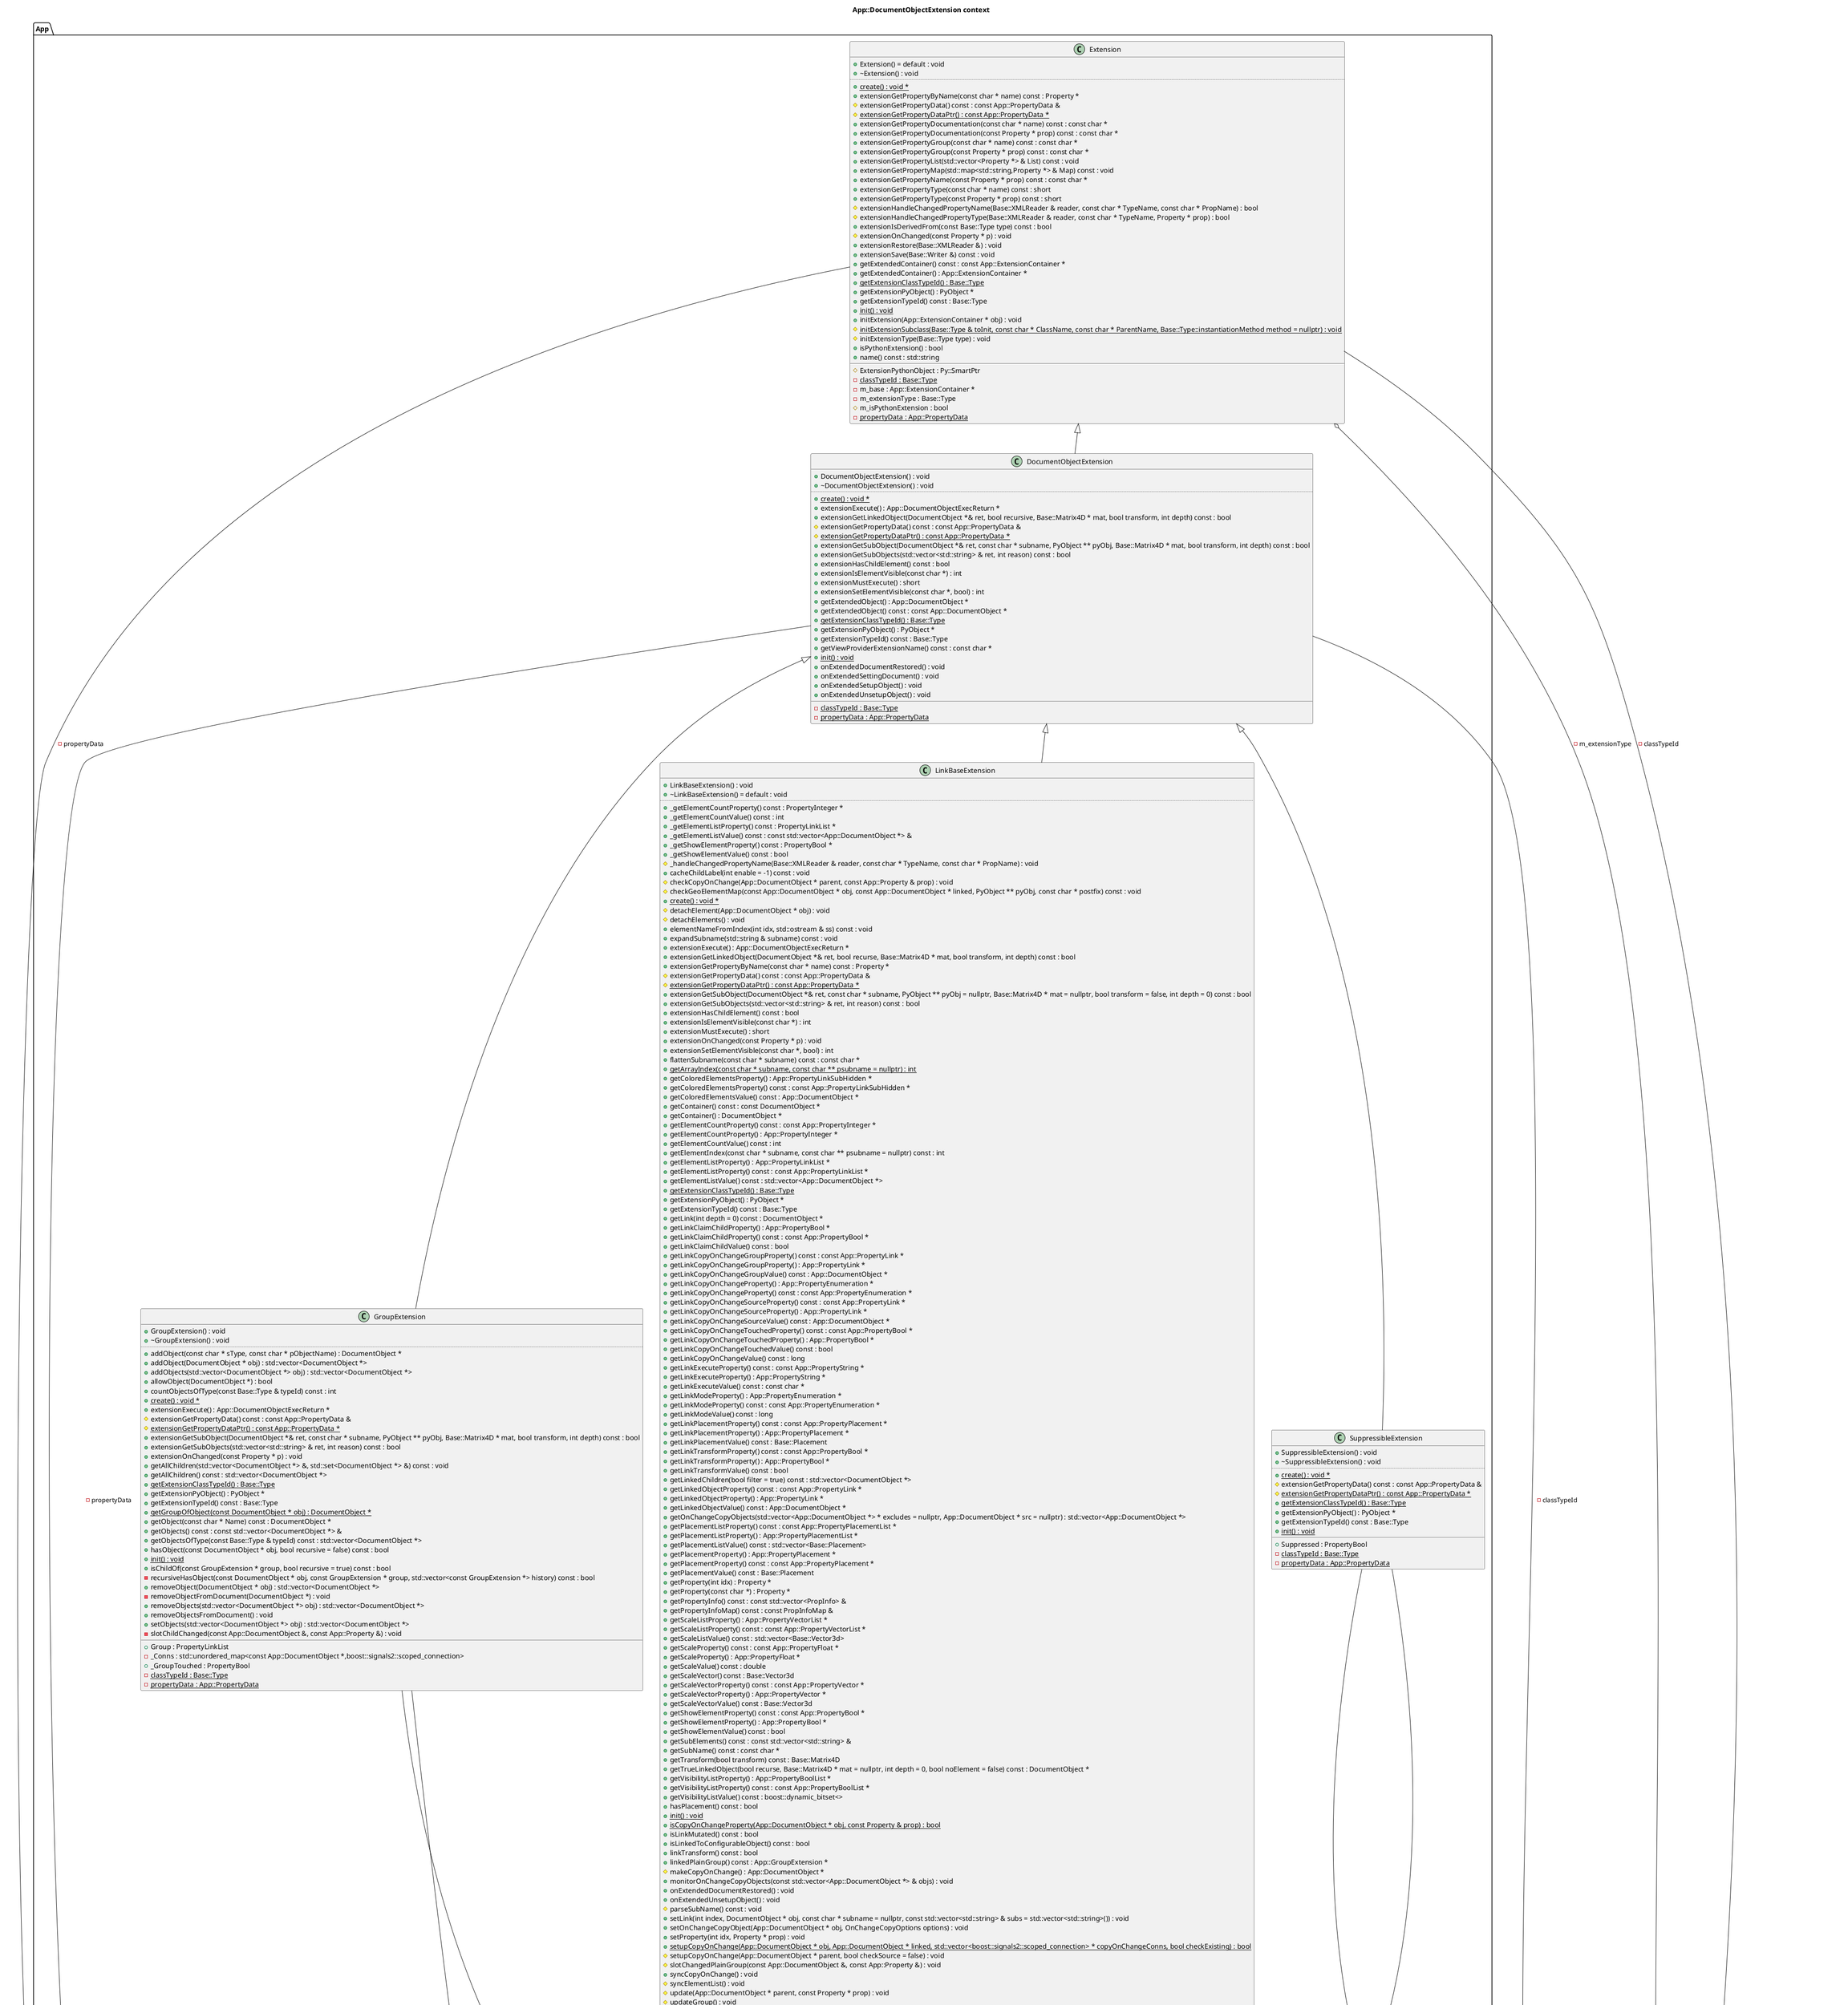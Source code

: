 @startuml
title App::DocumentObjectExtension context
package [Base] as C_0005614219575140048477 {
class "Type" as C_0010396699791746075194
class C_0010396699791746075194 [[https://github.com/FreeCAD/FreeCAD/blob/2fcc5317fe3aee96ca73475986a577719fc78e20/src/Base/Type.h#L80{Type}]] {
+Type(const Type & type) = default : void [[[https://github.com/FreeCAD/FreeCAD/blob/2fcc5317fe3aee96ca73475986a577719fc78e20/src/Base/Type.h#L84{Type}]]]
+Type(Type && type) = default : void [[[https://github.com/FreeCAD/FreeCAD/blob/2fcc5317fe3aee96ca73475986a577719fc78e20/src/Base/Type.h#L85{Type}]]]
+Type() = default : void [[[https://github.com/FreeCAD/FreeCAD/blob/2fcc5317fe3aee96ca73475986a577719fc78e20/src/Base/Type.h#L86{Type}]]]
+~Type() = default : void [[[https://github.com/FreeCAD/FreeCAD/blob/2fcc5317fe3aee96ca73475986a577719fc78e20/src/Base/Type.h#L88{~Type}]]]
..
+operator=(const Type & type) constexpr = default : Type & [[[https://github.com/FreeCAD/FreeCAD/blob/2fcc5317fe3aee96ca73475986a577719fc78e20/src/Base/Type.h#L119{operator=}]]]
+operator=(Type && type) constexpr = default : Type & [[[https://github.com/FreeCAD/FreeCAD/blob/2fcc5317fe3aee96ca73475986a577719fc78e20/src/Base/Type.h#L120{operator=}]]]
..
+operator!=(const Type & type) const : bool [[[https://github.com/FreeCAD/FreeCAD/blob/2fcc5317fe3aee96ca73475986a577719fc78e20/src/Base/Type.h#L122{operator!=}]]]
+operator<(const Type & type) const : bool [[[https://github.com/FreeCAD/FreeCAD/blob/2fcc5317fe3aee96ca73475986a577719fc78e20/src/Base/Type.h#L124{operator<}]]]
+operator<=(const Type & type) const : bool [[[https://github.com/FreeCAD/FreeCAD/blob/2fcc5317fe3aee96ca73475986a577719fc78e20/src/Base/Type.h#L125{operator<=}]]]
+operator==(const Type & type) const : bool [[[https://github.com/FreeCAD/FreeCAD/blob/2fcc5317fe3aee96ca73475986a577719fc78e20/src/Base/Type.h#L121{operator==}]]]
+operator>(const Type & type) const : bool [[[https://github.com/FreeCAD/FreeCAD/blob/2fcc5317fe3aee96ca73475986a577719fc78e20/src/Base/Type.h#L127{operator>}]]]
+operator>=(const Type & type) const : bool [[[https://github.com/FreeCAD/FreeCAD/blob/2fcc5317fe3aee96ca73475986a577719fc78e20/src/Base/Type.h#L126{operator>=}]]]
..
{static} +badType() : Type [[[https://github.com/FreeCAD/FreeCAD/blob/2fcc5317fe3aee96ca73475986a577719fc78e20/src/Base/Type.h#L129{badType}]]]
+canInstantiate() const : bool [[[https://github.com/FreeCAD/FreeCAD/blob/2fcc5317fe3aee96ca73475986a577719fc78e20/src/Base/Type.h#L93{canInstantiate}]]]
+createInstance() : void * [[[https://github.com/FreeCAD/FreeCAD/blob/2fcc5317fe3aee96ca73475986a577719fc78e20/src/Base/Type.h#L91{createInstance}]]]
{static} +createInstanceByName(const char * TypeName, bool bLoadModule = false) : void * [[[https://github.com/FreeCAD/FreeCAD/blob/2fcc5317fe3aee96ca73475986a577719fc78e20/src/Base/Type.h#L95{createInstanceByName}]]]
{static} +createType(const Type & parent, const char * name, instantiationMethod method = nullptr) : Type [[[https://github.com/FreeCAD/FreeCAD/blob/2fcc5317fe3aee96ca73475986a577719fc78e20/src/Base/Type.h#L114{createType}]]]
{static} +destruct() : void [[[https://github.com/FreeCAD/FreeCAD/blob/2fcc5317fe3aee96ca73475986a577719fc78e20/src/Base/Type.h#L131{destruct}]]]
{static} +fromKey(unsigned int key) : Type [[[https://github.com/FreeCAD/FreeCAD/blob/2fcc5317fe3aee96ca73475986a577719fc78e20/src/Base/Type.h#L101{fromKey}]]]
{static} +fromName(const char * name) : Type [[[https://github.com/FreeCAD/FreeCAD/blob/2fcc5317fe3aee96ca73475986a577719fc78e20/src/Base/Type.h#L100{fromName}]]]
{static} +getAllDerivedFrom(const Type & type, std::vector<Type> & List) : int [[[https://github.com/FreeCAD/FreeCAD/blob/2fcc5317fe3aee96ca73475986a577719fc78e20/src/Base/Type.h#L106{getAllDerivedFrom}]]]
+getKey() const : unsigned int [[[https://github.com/FreeCAD/FreeCAD/blob/2fcc5317fe3aee96ca73475986a577719fc78e20/src/Base/Type.h#L116{getKey}]]]
{static} +getModuleName(const char * ClassName) : std::string [[[https://github.com/FreeCAD/FreeCAD/blob/2fcc5317fe3aee96ca73475986a577719fc78e20/src/Base/Type.h#L133{getModuleName}]]]
+getName() const : const char * [[[https://github.com/FreeCAD/FreeCAD/blob/2fcc5317fe3aee96ca73475986a577719fc78e20/src/Base/Type.h#L102{getName}]]]
{static} +getNumTypes() : int [[[https://github.com/FreeCAD/FreeCAD/blob/2fcc5317fe3aee96ca73475986a577719fc78e20/src/Base/Type.h#L111{getNumTypes}]]]
+getParent() const : Type [[[https://github.com/FreeCAD/FreeCAD/blob/2fcc5317fe3aee96ca73475986a577719fc78e20/src/Base/Type.h#L103{getParent}]]]
{static} +getTypeIfDerivedFrom(const char * name, const Type & parent, bool bLoadModule = false) : Type [[[https://github.com/FreeCAD/FreeCAD/blob/2fcc5317fe3aee96ca73475986a577719fc78e20/src/Base/Type.h#L109{getTypeIfDerivedFrom}]]]
{static} +importModule(const char * TypeName) : void [[[https://github.com/FreeCAD/FreeCAD/blob/2fcc5317fe3aee96ca73475986a577719fc78e20/src/Base/Type.h#L96{importModule}]]]
{static} +init() : void [[[https://github.com/FreeCAD/FreeCAD/blob/2fcc5317fe3aee96ca73475986a577719fc78e20/src/Base/Type.h#L130{init}]]]
+isBad() const : bool [[[https://github.com/FreeCAD/FreeCAD/blob/2fcc5317fe3aee96ca73475986a577719fc78e20/src/Base/Type.h#L117{isBad}]]]
+isDerivedFrom(const Type & type) const : bool [[[https://github.com/FreeCAD/FreeCAD/blob/2fcc5317fe3aee96ca73475986a577719fc78e20/src/Base/Type.h#L104{isDerivedFrom}]]]
__
-index : unsigned int [[[https://github.com/FreeCAD/FreeCAD/blob/2fcc5317fe3aee96ca73475986a577719fc78e20/src/Base/Type.h#L137{index}]]]
{static} -loadModuleSet : std::set<std::string> [[[https://github.com/FreeCAD/FreeCAD/blob/2fcc5317fe3aee96ca73475986a577719fc78e20/src/Base/Type.h#L141{loadModuleSet}]]]
{static} -typedata : std::vector<TypeData *> [[[https://github.com/FreeCAD/FreeCAD/blob/2fcc5317fe3aee96ca73475986a577719fc78e20/src/Base/Type.h#L140{typedata}]]]
{static} -typemap : std::map<std::string,unsigned int> [[[https://github.com/FreeCAD/FreeCAD/blob/2fcc5317fe3aee96ca73475986a577719fc78e20/src/Base/Type.h#L139{typemap}]]]
}
}
package [App] as C_0018282610363821501524 {
class "PropertyData" as C_0008521121395702379220
class C_0008521121395702379220 [[https://github.com/FreeCAD/FreeCAD/blob/2fcc5317fe3aee96ca73475986a577719fc78e20/src/App/PropertyContainer.h#L58{PropertyData}]] {
+addProperty(OffsetBase offsetBase, const char * PropName, Property * Prop, const char * PropertyGroup = nullptr, PropertyType  = Prop_None, const char * PropertyDocu = nullptr) : void [[[https://github.com/FreeCAD/FreeCAD/blob/2fcc5317fe3aee96ca73475986a577719fc78e20/src/App/PropertyContainer.h#L118{addProperty}]]]
+findProperty(OffsetBase offsetBase, const char * PropName) const : const PropertySpec * [[[https://github.com/FreeCAD/FreeCAD/blob/2fcc5317fe3aee96ca73475986a577719fc78e20/src/App/PropertyContainer.h#L120{findProperty}]]]
+findProperty(OffsetBase offsetBase, const Property * prop) const : const PropertySpec * [[[https://github.com/FreeCAD/FreeCAD/blob/2fcc5317fe3aee96ca73475986a577719fc78e20/src/App/PropertyContainer.h#L121{findProperty}]]]
+getDocumentation(OffsetBase offsetBase, const char * name) const : const char * [[[https://github.com/FreeCAD/FreeCAD/blob/2fcc5317fe3aee96ca73475986a577719fc78e20/src/App/PropertyContainer.h#L128{getDocumentation}]]]
+getDocumentation(OffsetBase offsetBase, const Property * prop) const : const char * [[[https://github.com/FreeCAD/FreeCAD/blob/2fcc5317fe3aee96ca73475986a577719fc78e20/src/App/PropertyContainer.h#L129{getDocumentation}]]]
+getGroup(OffsetBase offsetBase, const char * name) const : const char * [[[https://github.com/FreeCAD/FreeCAD/blob/2fcc5317fe3aee96ca73475986a577719fc78e20/src/App/PropertyContainer.h#L126{getGroup}]]]
+getGroup(OffsetBase offsetBase, const Property * prop) const : const char * [[[https://github.com/FreeCAD/FreeCAD/blob/2fcc5317fe3aee96ca73475986a577719fc78e20/src/App/PropertyContainer.h#L127{getGroup}]]]
+getName(OffsetBase offsetBase, const Property * prop) const : const char * [[[https://github.com/FreeCAD/FreeCAD/blob/2fcc5317fe3aee96ca73475986a577719fc78e20/src/App/PropertyContainer.h#L123{getName}]]]
+getPropertyByName(OffsetBase offsetBase, const char * name) const : Property * [[[https://github.com/FreeCAD/FreeCAD/blob/2fcc5317fe3aee96ca73475986a577719fc78e20/src/App/PropertyContainer.h#L131{getPropertyByName}]]]
+getPropertyList(OffsetBase offsetBase, std::vector<Property *> & List) const : void [[[https://github.com/FreeCAD/FreeCAD/blob/2fcc5317fe3aee96ca73475986a577719fc78e20/src/App/PropertyContainer.h#L133{getPropertyList}]]]
+getPropertyMap(OffsetBase offsetBase, std::map<std::string,Property *> & Map) const : void [[[https://github.com/FreeCAD/FreeCAD/blob/2fcc5317fe3aee96ca73475986a577719fc78e20/src/App/PropertyContainer.h#L132{getPropertyMap}]]]
+getPropertyNamedList(OffsetBase offsetBase, std::vector<std::pair<const char *,Property *>> & List) const : void [[[https://github.com/FreeCAD/FreeCAD/blob/2fcc5317fe3aee96ca73475986a577719fc78e20/src/App/PropertyContainer.h#L134{getPropertyNamedList}]]]
+getType(OffsetBase offsetBase, const Property * prop) const : short [[[https://github.com/FreeCAD/FreeCAD/blob/2fcc5317fe3aee96ca73475986a577719fc78e20/src/App/PropertyContainer.h#L124{getType}]]]
+getType(OffsetBase offsetBase, const char * name) const : short [[[https://github.com/FreeCAD/FreeCAD/blob/2fcc5317fe3aee96ca73475986a577719fc78e20/src/App/PropertyContainer.h#L125{getType}]]]
+merge(PropertyData * other = nullptr) const : void [[[https://github.com/FreeCAD/FreeCAD/blob/2fcc5317fe3aee96ca73475986a577719fc78e20/src/App/PropertyContainer.h#L136{merge}]]]
+split(PropertyData * other) : void [[[https://github.com/FreeCAD/FreeCAD/blob/2fcc5317fe3aee96ca73475986a577719fc78e20/src/App/PropertyContainer.h#L137{split}]]]
__
+parentMerged : bool [[[https://github.com/FreeCAD/FreeCAD/blob/2fcc5317fe3aee96ca73475986a577719fc78e20/src/App/PropertyContainer.h#L114{parentMerged}]]]
+parentPropertyData : const PropertyData * [[[https://github.com/FreeCAD/FreeCAD/blob/2fcc5317fe3aee96ca73475986a577719fc78e20/src/App/PropertyContainer.h#L116{parentPropertyData}]]]
+propertyData : bmi::multi_index_container<PropertySpec,bmi::indexed_by<bmi::sequenced<>,bmi::hashed_unique<bmi::member<PropertySpec,const char *,&PropertySpec::Name>,CStringHasher,CStringHasher>,bmi::hashed_unique<bmi::member<PropertySpec,short,&PropertySpec::Offset>>>> [[[https://github.com/FreeCAD/FreeCAD/blob/2fcc5317fe3aee96ca73475986a577719fc78e20/src/App/PropertyContainer.h#L112{propertyData}]]]
}
class "Extension" as C_0014352010371248697307
class C_0014352010371248697307 [[https://github.com/FreeCAD/FreeCAD/blob/2fcc5317fe3aee96ca73475986a577719fc78e20/src/App/Extension.h#L222{Extension}]] {
+Extension() = default : void [[[https://github.com/FreeCAD/FreeCAD/blob/2fcc5317fe3aee96ca73475986a577719fc78e20/src/App/Extension.h#L231{Extension}]]]
+~Extension() : void [[[https://github.com/FreeCAD/FreeCAD/blob/2fcc5317fe3aee96ca73475986a577719fc78e20/src/App/Extension.h#L232{~Extension}]]]
..
{static} +create() : void * [[[https://github.com/FreeCAD/FreeCAD/blob/2fcc5317fe3aee96ca73475986a577719fc78e20/src/App/Extension.h#L40{create}]]]
+extensionGetPropertyByName(const char * name) const : Property * [[[https://github.com/FreeCAD/FreeCAD/blob/2fcc5317fe3aee96ca73475986a577719fc78e20/src/App/Extension.h#L250{extensionGetPropertyByName}]]]
#extensionGetPropertyData() const : const App::PropertyData & [[[https://github.com/FreeCAD/FreeCAD/blob/2fcc5317fe3aee96ca73475986a577719fc78e20/src/App/Extension.h#L90{extensionGetPropertyData}]]]
{static} #extensionGetPropertyDataPtr() : const App::PropertyData * [[[https://github.com/FreeCAD/FreeCAD/blob/2fcc5317fe3aee96ca73475986a577719fc78e20/src/App/Extension.h#L89{extensionGetPropertyDataPtr}]]]
+extensionGetPropertyDocumentation(const char * name) const : const char * [[[https://github.com/FreeCAD/FreeCAD/blob/2fcc5317fe3aee96ca73475986a577719fc78e20/src/App/Extension.h#L269{extensionGetPropertyDocumentation}]]]
+extensionGetPropertyDocumentation(const Property * prop) const : const char * [[[https://github.com/FreeCAD/FreeCAD/blob/2fcc5317fe3aee96ca73475986a577719fc78e20/src/App/Extension.h#L267{extensionGetPropertyDocumentation}]]]
+extensionGetPropertyGroup(const char * name) const : const char * [[[https://github.com/FreeCAD/FreeCAD/blob/2fcc5317fe3aee96ca73475986a577719fc78e20/src/App/Extension.h#L265{extensionGetPropertyGroup}]]]
+extensionGetPropertyGroup(const Property * prop) const : const char * [[[https://github.com/FreeCAD/FreeCAD/blob/2fcc5317fe3aee96ca73475986a577719fc78e20/src/App/Extension.h#L263{extensionGetPropertyGroup}]]]
+extensionGetPropertyList(std::vector<Property *> & List) const : void [[[https://github.com/FreeCAD/FreeCAD/blob/2fcc5317fe3aee96ca73475986a577719fc78e20/src/App/Extension.h#L256{extensionGetPropertyList}]]]
+extensionGetPropertyMap(std::map<std::string,Property *> & Map) const : void [[[https://github.com/FreeCAD/FreeCAD/blob/2fcc5317fe3aee96ca73475986a577719fc78e20/src/App/Extension.h#L254{extensionGetPropertyMap}]]]
+extensionGetPropertyName(const Property * prop) const : const char * [[[https://github.com/FreeCAD/FreeCAD/blob/2fcc5317fe3aee96ca73475986a577719fc78e20/src/App/Extension.h#L252{extensionGetPropertyName}]]]
+extensionGetPropertyType(const char * name) const : short [[[https://github.com/FreeCAD/FreeCAD/blob/2fcc5317fe3aee96ca73475986a577719fc78e20/src/App/Extension.h#L261{extensionGetPropertyType}]]]
+extensionGetPropertyType(const Property * prop) const : short [[[https://github.com/FreeCAD/FreeCAD/blob/2fcc5317fe3aee96ca73475986a577719fc78e20/src/App/Extension.h#L259{extensionGetPropertyType}]]]
#extensionHandleChangedPropertyName(Base::XMLReader & reader, const char * TypeName, const char * PropName) : bool [[[https://github.com/FreeCAD/FreeCAD/blob/2fcc5317fe3aee96ca73475986a577719fc78e20/src/App/Extension.h#L289{extensionHandleChangedPropertyName}]]]
#extensionHandleChangedPropertyType(Base::XMLReader & reader, const char * TypeName, Property * prop) : bool [[[https://github.com/FreeCAD/FreeCAD/blob/2fcc5317fe3aee96ca73475986a577719fc78e20/src/App/Extension.h#L291{extensionHandleChangedPropertyType}]]]
+extensionIsDerivedFrom(const Base::Type type) const : bool [[[https://github.com/FreeCAD/FreeCAD/blob/2fcc5317fe3aee96ca73475986a577719fc78e20/src/App/Extension.h#L280{extensionIsDerivedFrom}]]]
#extensionOnChanged(const Property * p) : void [[[https://github.com/FreeCAD/FreeCAD/blob/2fcc5317fe3aee96ca73475986a577719fc78e20/src/App/Extension.h#L286{extensionOnChanged}]]]
+extensionRestore(Base::XMLReader &) : void [[[https://github.com/FreeCAD/FreeCAD/blob/2fcc5317fe3aee96ca73475986a577719fc78e20/src/App/Extension.h#L275{extensionRestore}]]]
+extensionSave(Base::Writer &) const : void [[[https://github.com/FreeCAD/FreeCAD/blob/2fcc5317fe3aee96ca73475986a577719fc78e20/src/App/Extension.h#L274{extensionSave}]]]
+getExtendedContainer() const : const App::ExtensionContainer * [[[https://github.com/FreeCAD/FreeCAD/blob/2fcc5317fe3aee96ca73475986a577719fc78e20/src/App/Extension.h#L237{getExtendedContainer}]]]
+getExtendedContainer() : App::ExtensionContainer * [[[https://github.com/FreeCAD/FreeCAD/blob/2fcc5317fe3aee96ca73475986a577719fc78e20/src/App/Extension.h#L236{getExtendedContainer}]]]
{static} +getExtensionClassTypeId() : Base::Type [[[https://github.com/FreeCAD/FreeCAD/blob/2fcc5317fe3aee96ca73475986a577719fc78e20/src/App/Extension.h#L37{getExtensionClassTypeId}]]]
+getExtensionPyObject() : PyObject * [[[https://github.com/FreeCAD/FreeCAD/blob/2fcc5317fe3aee96ca73475986a577719fc78e20/src/App/Extension.h#L244{getExtensionPyObject}]]]
+getExtensionTypeId() const : Base::Type [[[https://github.com/FreeCAD/FreeCAD/blob/2fcc5317fe3aee96ca73475986a577719fc78e20/src/App/Extension.h#L38{getExtensionTypeId}]]]
{static} +init() : void [[[https://github.com/FreeCAD/FreeCAD/blob/2fcc5317fe3aee96ca73475986a577719fc78e20/src/App/Extension.h#L39{init}]]]
+initExtension(App::ExtensionContainer * obj) : void [[[https://github.com/FreeCAD/FreeCAD/blob/2fcc5317fe3aee96ca73475986a577719fc78e20/src/App/Extension.h#L234{initExtension}]]]
{static} #initExtensionSubclass(Base::Type & toInit, const char * ClassName, const char * ParentName, Base::Type::instantiationMethod method = nullptr) : void [[[https://github.com/FreeCAD/FreeCAD/blob/2fcc5317fe3aee96ca73475986a577719fc78e20/src/App/Extension.h#L282{initExtensionSubclass}]]]
#initExtensionType(Base::Type type) : void [[[https://github.com/FreeCAD/FreeCAD/blob/2fcc5317fe3aee96ca73475986a577719fc78e20/src/App/Extension.h#L296{initExtensionType}]]]
+isPythonExtension() : bool [[[https://github.com/FreeCAD/FreeCAD/blob/2fcc5317fe3aee96ca73475986a577719fc78e20/src/App/Extension.h#L242{isPythonExtension}]]]
+name() const : std::string [[[https://github.com/FreeCAD/FreeCAD/blob/2fcc5317fe3aee96ca73475986a577719fc78e20/src/App/Extension.h#L240{name}]]]
__
#ExtensionPythonObject : Py::SmartPtr [[[https://github.com/FreeCAD/FreeCAD/blob/2fcc5317fe3aee96ca73475986a577719fc78e20/src/App/Extension.h#L298{ExtensionPythonObject}]]]
{static} -classTypeId : Base::Type [[[https://github.com/FreeCAD/FreeCAD/blob/2fcc5317fe3aee96ca73475986a577719fc78e20/src/App/Extension.h#L42{classTypeId}]]]
-m_base : App::ExtensionContainer * [[[https://github.com/FreeCAD/FreeCAD/blob/2fcc5317fe3aee96ca73475986a577719fc78e20/src/App/Extension.h#L302{m_base}]]]
-m_extensionType : Base::Type [[[https://github.com/FreeCAD/FreeCAD/blob/2fcc5317fe3aee96ca73475986a577719fc78e20/src/App/Extension.h#L301{m_extensionType}]]]
#m_isPythonExtension : bool [[[https://github.com/FreeCAD/FreeCAD/blob/2fcc5317fe3aee96ca73475986a577719fc78e20/src/App/Extension.h#L297{m_isPythonExtension}]]]
{static} -propertyData : App::PropertyData [[[https://github.com/FreeCAD/FreeCAD/blob/2fcc5317fe3aee96ca73475986a577719fc78e20/src/App/Extension.h#L92{propertyData}]]]
}
class "DocumentObjectExtension" as C_0006465727895452891977
class C_0006465727895452891977 [[https://github.com/FreeCAD/FreeCAD/blob/2fcc5317fe3aee96ca73475986a577719fc78e20/src/App/DocumentObjectExtension.h#L40{DocumentObjectExtension}]] {
+DocumentObjectExtension() : void [[[https://github.com/FreeCAD/FreeCAD/blob/2fcc5317fe3aee96ca73475986a577719fc78e20/src/App/DocumentObjectExtension.h#L49{DocumentObjectExtension}]]]
+~DocumentObjectExtension() : void [[[https://github.com/FreeCAD/FreeCAD/blob/2fcc5317fe3aee96ca73475986a577719fc78e20/src/App/DocumentObjectExtension.h#L50{~DocumentObjectExtension}]]]
..
{static} +create() : void * [[[https://github.com/FreeCAD/FreeCAD/blob/2fcc5317fe3aee96ca73475986a577719fc78e20/src/App/Extension.h#L50{create}]]]
+extensionExecute() : App::DocumentObjectExecReturn * [[[https://github.com/FreeCAD/FreeCAD/blob/2fcc5317fe3aee96ca73475986a577719fc78e20/src/App/DocumentObjectExtension.h#L57{extensionExecute}]]]
+extensionGetLinkedObject(DocumentObject *& ret, bool recursive, Base::Matrix4D * mat, bool transform, int depth) const : bool [[[https://github.com/FreeCAD/FreeCAD/blob/2fcc5317fe3aee96ca73475986a577719fc78e20/src/App/DocumentObjectExtension.h#L95{extensionGetLinkedObject}]]]
#extensionGetPropertyData() const : const App::PropertyData & [[[https://github.com/FreeCAD/FreeCAD/blob/2fcc5317fe3aee96ca73475986a577719fc78e20/src/App/Extension.h#L99{extensionGetPropertyData}]]]
{static} #extensionGetPropertyDataPtr() : const App::PropertyData * [[[https://github.com/FreeCAD/FreeCAD/blob/2fcc5317fe3aee96ca73475986a577719fc78e20/src/App/Extension.h#L98{extensionGetPropertyDataPtr}]]]
+extensionGetSubObject(DocumentObject *& ret, const char * subname, PyObject ** pyObj, Base::Matrix4D * mat, bool transform, int depth) const : bool [[[https://github.com/FreeCAD/FreeCAD/blob/2fcc5317fe3aee96ca73475986a577719fc78e20/src/App/DocumentObjectExtension.h#L80{extensionGetSubObject}]]]
+extensionGetSubObjects(std::vector<std::string> & ret, int reason) const : bool [[[https://github.com/FreeCAD/FreeCAD/blob/2fcc5317fe3aee96ca73475986a577719fc78e20/src/App/DocumentObjectExtension.h#L88{extensionGetSubObjects}]]]
+extensionHasChildElement() const : bool [[[https://github.com/FreeCAD/FreeCAD/blob/2fcc5317fe3aee96ca73475986a577719fc78e20/src/App/DocumentObjectExtension.h#L100{extensionHasChildElement}]]]
+extensionIsElementVisible(const char *) : int [[[https://github.com/FreeCAD/FreeCAD/blob/2fcc5317fe3aee96ca73475986a577719fc78e20/src/App/DocumentObjectExtension.h#L99{extensionIsElementVisible}]]]
+extensionMustExecute() : short [[[https://github.com/FreeCAD/FreeCAD/blob/2fcc5317fe3aee96ca73475986a577719fc78e20/src/App/DocumentObjectExtension.h#L56{extensionMustExecute}]]]
+extensionSetElementVisible(const char *, bool) : int [[[https://github.com/FreeCAD/FreeCAD/blob/2fcc5317fe3aee96ca73475986a577719fc78e20/src/App/DocumentObjectExtension.h#L98{extensionSetElementVisible}]]]
+getExtendedObject() : App::DocumentObject * [[[https://github.com/FreeCAD/FreeCAD/blob/2fcc5317fe3aee96ca73475986a577719fc78e20/src/App/DocumentObjectExtension.h#L52{getExtendedObject}]]]
+getExtendedObject() const : const App::DocumentObject * [[[https://github.com/FreeCAD/FreeCAD/blob/2fcc5317fe3aee96ca73475986a577719fc78e20/src/App/DocumentObjectExtension.h#L53{getExtendedObject}]]]
{static} +getExtensionClassTypeId() : Base::Type [[[https://github.com/FreeCAD/FreeCAD/blob/2fcc5317fe3aee96ca73475986a577719fc78e20/src/App/Extension.h#L47{getExtensionClassTypeId}]]]
+getExtensionPyObject() : PyObject * [[[https://github.com/FreeCAD/FreeCAD/blob/2fcc5317fe3aee96ca73475986a577719fc78e20/src/App/DocumentObjectExtension.h#L69{getExtensionPyObject}]]]
+getExtensionTypeId() const : Base::Type [[[https://github.com/FreeCAD/FreeCAD/blob/2fcc5317fe3aee96ca73475986a577719fc78e20/src/App/Extension.h#L48{getExtensionTypeId}]]]
+getViewProviderExtensionName() const : const char * [[[https://github.com/FreeCAD/FreeCAD/blob/2fcc5317fe3aee96ca73475986a577719fc78e20/src/App/DocumentObjectExtension.h#L73{getViewProviderExtensionName}]]]
{static} +init() : void [[[https://github.com/FreeCAD/FreeCAD/blob/2fcc5317fe3aee96ca73475986a577719fc78e20/src/App/Extension.h#L49{init}]]]
+onExtendedDocumentRestored() : void [[[https://github.com/FreeCAD/FreeCAD/blob/2fcc5317fe3aee96ca73475986a577719fc78e20/src/App/DocumentObjectExtension.h#L63{onExtendedDocumentRestored}]]]
+onExtendedSettingDocument() : void [[[https://github.com/FreeCAD/FreeCAD/blob/2fcc5317fe3aee96ca73475986a577719fc78e20/src/App/DocumentObjectExtension.h#L61{onExtendedSettingDocument}]]]
+onExtendedSetupObject() : void [[[https://github.com/FreeCAD/FreeCAD/blob/2fcc5317fe3aee96ca73475986a577719fc78e20/src/App/DocumentObjectExtension.h#L65{onExtendedSetupObject}]]]
+onExtendedUnsetupObject() : void [[[https://github.com/FreeCAD/FreeCAD/blob/2fcc5317fe3aee96ca73475986a577719fc78e20/src/App/DocumentObjectExtension.h#L67{onExtendedUnsetupObject}]]]
__
{static} -classTypeId : Base::Type [[[https://github.com/FreeCAD/FreeCAD/blob/2fcc5317fe3aee96ca73475986a577719fc78e20/src/App/Extension.h#L52{classTypeId}]]]
{static} -propertyData : App::PropertyData [[[https://github.com/FreeCAD/FreeCAD/blob/2fcc5317fe3aee96ca73475986a577719fc78e20/src/App/Extension.h#L101{propertyData}]]]
}
class "GroupExtension" as C_0014056646395515823561
class C_0014056646395515823561 [[https://github.com/FreeCAD/FreeCAD/blob/2fcc5317fe3aee96ca73475986a577719fc78e20/src/App/GroupExtension.h#L38{GroupExtension}]] {
+GroupExtension() : void [[[https://github.com/FreeCAD/FreeCAD/blob/2fcc5317fe3aee96ca73475986a577719fc78e20/src/App/GroupExtension.h#L45{GroupExtension}]]]
+~GroupExtension() : void [[[https://github.com/FreeCAD/FreeCAD/blob/2fcc5317fe3aee96ca73475986a577719fc78e20/src/App/GroupExtension.h#L46{~GroupExtension}]]]
..
+addObject(const char * sType, const char * pObjectName) : DocumentObject * [[[https://github.com/FreeCAD/FreeCAD/blob/2fcc5317fe3aee96ca73475986a577719fc78e20/src/App/GroupExtension.h#L53{addObject}]]]
+addObject(DocumentObject * obj) : std::vector<DocumentObject *> [[[https://github.com/FreeCAD/FreeCAD/blob/2fcc5317fe3aee96ca73475986a577719fc78e20/src/App/GroupExtension.h#L56{addObject}]]]
+addObjects(std::vector<DocumentObject *> obj) : std::vector<DocumentObject *> [[[https://github.com/FreeCAD/FreeCAD/blob/2fcc5317fe3aee96ca73475986a577719fc78e20/src/App/GroupExtension.h#L59{addObjects}]]]
+allowObject(DocumentObject *) : bool [[[https://github.com/FreeCAD/FreeCAD/blob/2fcc5317fe3aee96ca73475986a577719fc78e20/src/App/GroupExtension.h#L67{allowObject}]]]
+countObjectsOfType(const Base::Type & typeId) const : int [[[https://github.com/FreeCAD/FreeCAD/blob/2fcc5317fe3aee96ca73475986a577719fc78e20/src/App/GroupExtension.h#L101{countObjectsOfType}]]]
{static} +create() : void * [[[https://github.com/FreeCAD/FreeCAD/blob/2fcc5317fe3aee96ca73475986a577719fc78e20/src/App/Extension.h#L50{create}]]]
+extensionExecute() : App::DocumentObjectExecReturn * [[[https://github.com/FreeCAD/FreeCAD/blob/2fcc5317fe3aee96ca73475986a577719fc78e20/src/App/GroupExtension.h#L119{extensionExecute}]]]
#extensionGetPropertyData() const : const App::PropertyData & [[[https://github.com/FreeCAD/FreeCAD/blob/2fcc5317fe3aee96ca73475986a577719fc78e20/src/App/Extension.h#L99{extensionGetPropertyData}]]]
{static} #extensionGetPropertyDataPtr() : const App::PropertyData * [[[https://github.com/FreeCAD/FreeCAD/blob/2fcc5317fe3aee96ca73475986a577719fc78e20/src/App/Extension.h#L98{extensionGetPropertyDataPtr}]]]
+extensionGetSubObject(DocumentObject *& ret, const char * subname, PyObject ** pyObj, Base::Matrix4D * mat, bool transform, int depth) const : bool [[[https://github.com/FreeCAD/FreeCAD/blob/2fcc5317fe3aee96ca73475986a577719fc78e20/src/App/GroupExtension.h#L114{extensionGetSubObject}]]]
+extensionGetSubObjects(std::vector<std::string> & ret, int reason) const : bool [[[https://github.com/FreeCAD/FreeCAD/blob/2fcc5317fe3aee96ca73475986a577719fc78e20/src/App/GroupExtension.h#L117{extensionGetSubObjects}]]]
+extensionOnChanged(const Property * p) : void [[[https://github.com/FreeCAD/FreeCAD/blob/2fcc5317fe3aee96ca73475986a577719fc78e20/src/App/GroupExtension.h#L112{extensionOnChanged}]]]
+getAllChildren(std::vector<DocumentObject *> &, std::set<DocumentObject *> &) const : void [[[https://github.com/FreeCAD/FreeCAD/blob/2fcc5317fe3aee96ca73475986a577719fc78e20/src/App/GroupExtension.h#L122{getAllChildren}]]]
+getAllChildren() const : std::vector<DocumentObject *> [[[https://github.com/FreeCAD/FreeCAD/blob/2fcc5317fe3aee96ca73475986a577719fc78e20/src/App/GroupExtension.h#L121{getAllChildren}]]]
{static} +getExtensionClassTypeId() : Base::Type [[[https://github.com/FreeCAD/FreeCAD/blob/2fcc5317fe3aee96ca73475986a577719fc78e20/src/App/Extension.h#L47{getExtensionClassTypeId}]]]
+getExtensionPyObject() : PyObject * [[[https://github.com/FreeCAD/FreeCAD/blob/2fcc5317fe3aee96ca73475986a577719fc78e20/src/App/GroupExtension.h#L110{getExtensionPyObject}]]]
+getExtensionTypeId() const : Base::Type [[[https://github.com/FreeCAD/FreeCAD/blob/2fcc5317fe3aee96ca73475986a577719fc78e20/src/App/Extension.h#L48{getExtensionTypeId}]]]
{static} +getGroupOfObject(const DocumentObject * obj) : DocumentObject * [[[https://github.com/FreeCAD/FreeCAD/blob/2fcc5317fe3aee96ca73475986a577719fc78e20/src/App/GroupExtension.h#L107{getGroupOfObject}]]]
+getObject(const char * Name) const : DocumentObject * [[[https://github.com/FreeCAD/FreeCAD/blob/2fcc5317fe3aee96ca73475986a577719fc78e20/src/App/GroupExtension.h#L81{getObject}]]]
+getObjects() const : const std::vector<DocumentObject *> & [[[https://github.com/FreeCAD/FreeCAD/blob/2fcc5317fe3aee96ca73475986a577719fc78e20/src/App/GroupExtension.h#L95{getObjects}]]]
+getObjectsOfType(const Base::Type & typeId) const : std::vector<DocumentObject *> [[[https://github.com/FreeCAD/FreeCAD/blob/2fcc5317fe3aee96ca73475986a577719fc78e20/src/App/GroupExtension.h#L98{getObjectsOfType}]]]
+hasObject(const DocumentObject * obj, bool recursive = false) const : bool [[[https://github.com/FreeCAD/FreeCAD/blob/2fcc5317fe3aee96ca73475986a577719fc78e20/src/App/GroupExtension.h#L87{hasObject}]]]
{static} +init() : void [[[https://github.com/FreeCAD/FreeCAD/blob/2fcc5317fe3aee96ca73475986a577719fc78e20/src/App/Extension.h#L49{init}]]]
+isChildOf(const GroupExtension * group, bool recursive = true) const : bool [[[https://github.com/FreeCAD/FreeCAD/blob/2fcc5317fe3aee96ca73475986a577719fc78e20/src/App/GroupExtension.h#L92{isChildOf}]]]
-recursiveHasObject(const DocumentObject * obj, const GroupExtension * group, std::vector<const GroupExtension *> history) const : bool [[[https://github.com/FreeCAD/FreeCAD/blob/2fcc5317fe3aee96ca73475986a577719fc78e20/src/App/GroupExtension.h#L132{recursiveHasObject}]]]
+removeObject(DocumentObject * obj) : std::vector<DocumentObject *> [[[https://github.com/FreeCAD/FreeCAD/blob/2fcc5317fe3aee96ca73475986a577719fc78e20/src/App/GroupExtension.h#L71{removeObject}]]]
-removeObjectFromDocument(DocumentObject *) : void [[[https://github.com/FreeCAD/FreeCAD/blob/2fcc5317fe3aee96ca73475986a577719fc78e20/src/App/GroupExtension.h#L129{removeObjectFromDocument}]]]
+removeObjects(std::vector<DocumentObject *> obj) : std::vector<DocumentObject *> [[[https://github.com/FreeCAD/FreeCAD/blob/2fcc5317fe3aee96ca73475986a577719fc78e20/src/App/GroupExtension.h#L74{removeObjects}]]]
+removeObjectsFromDocument() : void [[[https://github.com/FreeCAD/FreeCAD/blob/2fcc5317fe3aee96ca73475986a577719fc78e20/src/App/GroupExtension.h#L77{removeObjectsFromDocument}]]]
+setObjects(std::vector<DocumentObject *> obj) : std::vector<DocumentObject *> [[[https://github.com/FreeCAD/FreeCAD/blob/2fcc5317fe3aee96ca73475986a577719fc78e20/src/App/GroupExtension.h#L63{setObjects}]]]
-slotChildChanged(const App::DocumentObject &, const App::Property &) : void [[[https://github.com/FreeCAD/FreeCAD/blob/2fcc5317fe3aee96ca73475986a577719fc78e20/src/App/GroupExtension.h#L135{slotChildChanged}]]]
__
+Group : PropertyLinkList [[[https://github.com/FreeCAD/FreeCAD/blob/2fcc5317fe3aee96ca73475986a577719fc78e20/src/App/GroupExtension.h#L125{Group}]]]
-_Conns : std::unordered_map<const App::DocumentObject *,boost::signals2::scoped_connection> [[[https://github.com/FreeCAD/FreeCAD/blob/2fcc5317fe3aee96ca73475986a577719fc78e20/src/App/GroupExtension.h#L136{_Conns}]]]
+_GroupTouched : PropertyBool [[[https://github.com/FreeCAD/FreeCAD/blob/2fcc5317fe3aee96ca73475986a577719fc78e20/src/App/GroupExtension.h#L126{_GroupTouched}]]]
{static} -classTypeId : Base::Type [[[https://github.com/FreeCAD/FreeCAD/blob/2fcc5317fe3aee96ca73475986a577719fc78e20/src/App/Extension.h#L52{classTypeId}]]]
{static} -propertyData : App::PropertyData [[[https://github.com/FreeCAD/FreeCAD/blob/2fcc5317fe3aee96ca73475986a577719fc78e20/src/App/Extension.h#L101{propertyData}]]]
}
class "LinkBaseExtension" as C_0012057493706357581048
class C_0012057493706357581048 [[https://github.com/FreeCAD/FreeCAD/blob/2fcc5317fe3aee96ca73475986a577719fc78e20/src/App/Link.h#L51{LinkBaseExtension}]] {
+LinkBaseExtension() : void [[[https://github.com/FreeCAD/FreeCAD/blob/2fcc5317fe3aee96ca73475986a577719fc78e20/src/App/Link.h#L57{LinkBaseExtension}]]]
+~LinkBaseExtension() = default : void [[[https://github.com/FreeCAD/FreeCAD/blob/2fcc5317fe3aee96ca73475986a577719fc78e20/src/App/Link.h#L58{~LinkBaseExtension}]]]
..
+_getElementCountProperty() const : PropertyInteger * [[[https://github.com/FreeCAD/FreeCAD/blob/2fcc5317fe3aee96ca73475986a577719fc78e20/src/App/Link.h#L254{_getElementCountProperty}]]]
+_getElementCountValue() const : int [[[https://github.com/FreeCAD/FreeCAD/blob/2fcc5317fe3aee96ca73475986a577719fc78e20/src/App/Link.h#L255{_getElementCountValue}]]]
+_getElementListProperty() const : PropertyLinkList * [[[https://github.com/FreeCAD/FreeCAD/blob/2fcc5317fe3aee96ca73475986a577719fc78e20/src/App/Link.h#L248{_getElementListProperty}]]]
+_getElementListValue() const : const std::vector<App::DocumentObject *> & [[[https://github.com/FreeCAD/FreeCAD/blob/2fcc5317fe3aee96ca73475986a577719fc78e20/src/App/Link.h#L249{_getElementListValue}]]]
+_getShowElementProperty() const : PropertyBool * [[[https://github.com/FreeCAD/FreeCAD/blob/2fcc5317fe3aee96ca73475986a577719fc78e20/src/App/Link.h#L251{_getShowElementProperty}]]]
+_getShowElementValue() const : bool [[[https://github.com/FreeCAD/FreeCAD/blob/2fcc5317fe3aee96ca73475986a577719fc78e20/src/App/Link.h#L252{_getShowElementValue}]]]
#_handleChangedPropertyName(Base::XMLReader & reader, const char * TypeName, const char * PropName) : void [[[https://github.com/FreeCAD/FreeCAD/blob/2fcc5317fe3aee96ca73475986a577719fc78e20/src/App/Link.h#L361{_handleChangedPropertyName}]]]
+cacheChildLabel(int enable = -1) const : void [[[https://github.com/FreeCAD/FreeCAD/blob/2fcc5317fe3aee96ca73475986a577719fc78e20/src/App/Link.h#L322{cacheChildLabel}]]]
#checkCopyOnChange(App::DocumentObject * parent, const App::Property & prop) : void [[[https://github.com/FreeCAD/FreeCAD/blob/2fcc5317fe3aee96ca73475986a577719fc78e20/src/App/Link.h#L365{checkCopyOnChange}]]]
#checkGeoElementMap(const App::DocumentObject * obj, const App::DocumentObject * linked, PyObject ** pyObj, const char * postfix) const : void [[[https://github.com/FreeCAD/FreeCAD/blob/2fcc5317fe3aee96ca73475986a577719fc78e20/src/App/Link.h#L371{checkGeoElementMap}]]]
{static} +create() : void * [[[https://github.com/FreeCAD/FreeCAD/blob/2fcc5317fe3aee96ca73475986a577719fc78e20/src/App/Extension.h#L50{create}]]]
#detachElement(App::DocumentObject * obj) : void [[[https://github.com/FreeCAD/FreeCAD/blob/2fcc5317fe3aee96ca73475986a577719fc78e20/src/App/Link.h#L369{detachElement}]]]
#detachElements() : void [[[https://github.com/FreeCAD/FreeCAD/blob/2fcc5317fe3aee96ca73475986a577719fc78e20/src/App/Link.h#L370{detachElements}]]]
+elementNameFromIndex(int idx, std::ostream & ss) const : void [[[https://github.com/FreeCAD/FreeCAD/blob/2fcc5317fe3aee96ca73475986a577719fc78e20/src/App/Link.h#L305{elementNameFromIndex}]]]
+expandSubname(std::string & subname) const : void [[[https://github.com/FreeCAD/FreeCAD/blob/2fcc5317fe3aee96ca73475986a577719fc78e20/src/App/Link.h#L260{expandSubname}]]]
+extensionExecute() : App::DocumentObjectExecReturn * [[[https://github.com/FreeCAD/FreeCAD/blob/2fcc5317fe3aee96ca73475986a577719fc78e20/src/App/Link.h#L289{extensionExecute}]]]
+extensionGetLinkedObject(DocumentObject *& ret, bool recurse, Base::Matrix4D * mat, bool transform, int depth) const : bool [[[https://github.com/FreeCAD/FreeCAD/blob/2fcc5317fe3aee96ca73475986a577719fc78e20/src/App/Link.h#L286{extensionGetLinkedObject}]]]
+extensionGetPropertyByName(const char * name) const : Property * [[[https://github.com/FreeCAD/FreeCAD/blob/2fcc5317fe3aee96ca73475986a577719fc78e20/src/App/Link.h#L301{extensionGetPropertyByName}]]]
#extensionGetPropertyData() const : const App::PropertyData & [[[https://github.com/FreeCAD/FreeCAD/blob/2fcc5317fe3aee96ca73475986a577719fc78e20/src/App/Extension.h#L99{extensionGetPropertyData}]]]
{static} #extensionGetPropertyDataPtr() : const App::PropertyData * [[[https://github.com/FreeCAD/FreeCAD/blob/2fcc5317fe3aee96ca73475986a577719fc78e20/src/App/Extension.h#L98{extensionGetPropertyDataPtr}]]]
+extensionGetSubObject(DocumentObject *& ret, const char * subname, PyObject ** pyObj = nullptr, Base::Matrix4D * mat = nullptr, bool transform = false, int depth = 0) const : bool [[[https://github.com/FreeCAD/FreeCAD/blob/2fcc5317fe3aee96ca73475986a577719fc78e20/src/App/Link.h#L281{extensionGetSubObject}]]]
+extensionGetSubObjects(std::vector<std::string> & ret, int reason) const : bool [[[https://github.com/FreeCAD/FreeCAD/blob/2fcc5317fe3aee96ca73475986a577719fc78e20/src/App/Link.h#L284{extensionGetSubObjects}]]]
+extensionHasChildElement() const : bool [[[https://github.com/FreeCAD/FreeCAD/blob/2fcc5317fe3aee96ca73475986a577719fc78e20/src/App/Link.h#L297{extensionHasChildElement}]]]
+extensionIsElementVisible(const char *) : int [[[https://github.com/FreeCAD/FreeCAD/blob/2fcc5317fe3aee96ca73475986a577719fc78e20/src/App/Link.h#L296{extensionIsElementVisible}]]]
+extensionMustExecute() : short [[[https://github.com/FreeCAD/FreeCAD/blob/2fcc5317fe3aee96ca73475986a577719fc78e20/src/App/Link.h#L290{extensionMustExecute}]]]
+extensionOnChanged(const Property * p) : void [[[https://github.com/FreeCAD/FreeCAD/blob/2fcc5317fe3aee96ca73475986a577719fc78e20/src/App/Link.h#L291{extensionOnChanged}]]]
+extensionSetElementVisible(const char *, bool) : int [[[https://github.com/FreeCAD/FreeCAD/blob/2fcc5317fe3aee96ca73475986a577719fc78e20/src/App/Link.h#L295{extensionSetElementVisible}]]]
+flattenSubname(const char * subname) const : const char * [[[https://github.com/FreeCAD/FreeCAD/blob/2fcc5317fe3aee96ca73475986a577719fc78e20/src/App/Link.h#L259{flattenSubname}]]]
{static} +getArrayIndex(const char * subname, const char ** psubname = nullptr) : int [[[https://github.com/FreeCAD/FreeCAD/blob/2fcc5317fe3aee96ca73475986a577719fc78e20/src/App/Link.h#L303{getArrayIndex}]]]
+getColoredElementsProperty() : App::PropertyLinkSubHidden * [[[https://github.com/FreeCAD/FreeCAD/blob/2fcc5317fe3aee96ca73475986a577719fc78e20/src/App/Link.h#L246{getColoredElementsProperty}]]]
+getColoredElementsProperty() const : const App::PropertyLinkSubHidden * [[[https://github.com/FreeCAD/FreeCAD/blob/2fcc5317fe3aee96ca73475986a577719fc78e20/src/App/Link.h#L246{getColoredElementsProperty}]]]
+getColoredElementsValue() const : App::DocumentObject * [[[https://github.com/FreeCAD/FreeCAD/blob/2fcc5317fe3aee96ca73475986a577719fc78e20/src/App/Link.h#L246{getColoredElementsValue}]]]
+getContainer() const : const DocumentObject * [[[https://github.com/FreeCAD/FreeCAD/blob/2fcc5317fe3aee96ca73475986a577719fc78e20/src/App/Link.h#L308{getContainer}]]]
+getContainer() : DocumentObject * [[[https://github.com/FreeCAD/FreeCAD/blob/2fcc5317fe3aee96ca73475986a577719fc78e20/src/App/Link.h#L307{getContainer}]]]
+getElementCountProperty() const : const App::PropertyInteger * [[[https://github.com/FreeCAD/FreeCAD/blob/2fcc5317fe3aee96ca73475986a577719fc78e20/src/App/Link.h#L246{getElementCountProperty}]]]
+getElementCountProperty() : App::PropertyInteger * [[[https://github.com/FreeCAD/FreeCAD/blob/2fcc5317fe3aee96ca73475986a577719fc78e20/src/App/Link.h#L246{getElementCountProperty}]]]
+getElementCountValue() const : int [[[https://github.com/FreeCAD/FreeCAD/blob/2fcc5317fe3aee96ca73475986a577719fc78e20/src/App/Link.h#L246{getElementCountValue}]]]
+getElementIndex(const char * subname, const char ** psubname = nullptr) const : int [[[https://github.com/FreeCAD/FreeCAD/blob/2fcc5317fe3aee96ca73475986a577719fc78e20/src/App/Link.h#L304{getElementIndex}]]]
+getElementListProperty() : App::PropertyLinkList * [[[https://github.com/FreeCAD/FreeCAD/blob/2fcc5317fe3aee96ca73475986a577719fc78e20/src/App/Link.h#L246{getElementListProperty}]]]
+getElementListProperty() const : const App::PropertyLinkList * [[[https://github.com/FreeCAD/FreeCAD/blob/2fcc5317fe3aee96ca73475986a577719fc78e20/src/App/Link.h#L246{getElementListProperty}]]]
+getElementListValue() const : std::vector<App::DocumentObject *> [[[https://github.com/FreeCAD/FreeCAD/blob/2fcc5317fe3aee96ca73475986a577719fc78e20/src/App/Link.h#L246{getElementListValue}]]]
{static} +getExtensionClassTypeId() : Base::Type [[[https://github.com/FreeCAD/FreeCAD/blob/2fcc5317fe3aee96ca73475986a577719fc78e20/src/App/Extension.h#L47{getExtensionClassTypeId}]]]
+getExtensionPyObject() : PyObject * [[[https://github.com/FreeCAD/FreeCAD/blob/2fcc5317fe3aee96ca73475986a577719fc78e20/src/App/Link.h#L299{getExtensionPyObject}]]]
+getExtensionTypeId() const : Base::Type [[[https://github.com/FreeCAD/FreeCAD/blob/2fcc5317fe3aee96ca73475986a577719fc78e20/src/App/Extension.h#L48{getExtensionTypeId}]]]
+getLink(int depth = 0) const : DocumentObject * [[[https://github.com/FreeCAD/FreeCAD/blob/2fcc5317fe3aee96ca73475986a577719fc78e20/src/App/Link.h#L262{getLink}]]]
+getLinkClaimChildProperty() : App::PropertyBool * [[[https://github.com/FreeCAD/FreeCAD/blob/2fcc5317fe3aee96ca73475986a577719fc78e20/src/App/Link.h#L246{getLinkClaimChildProperty}]]]
+getLinkClaimChildProperty() const : const App::PropertyBool * [[[https://github.com/FreeCAD/FreeCAD/blob/2fcc5317fe3aee96ca73475986a577719fc78e20/src/App/Link.h#L246{getLinkClaimChildProperty}]]]
+getLinkClaimChildValue() const : bool [[[https://github.com/FreeCAD/FreeCAD/blob/2fcc5317fe3aee96ca73475986a577719fc78e20/src/App/Link.h#L246{getLinkClaimChildValue}]]]
+getLinkCopyOnChangeGroupProperty() const : const App::PropertyLink * [[[https://github.com/FreeCAD/FreeCAD/blob/2fcc5317fe3aee96ca73475986a577719fc78e20/src/App/Link.h#L246{getLinkCopyOnChangeGroupProperty}]]]
+getLinkCopyOnChangeGroupProperty() : App::PropertyLink * [[[https://github.com/FreeCAD/FreeCAD/blob/2fcc5317fe3aee96ca73475986a577719fc78e20/src/App/Link.h#L246{getLinkCopyOnChangeGroupProperty}]]]
+getLinkCopyOnChangeGroupValue() const : App::DocumentObject * [[[https://github.com/FreeCAD/FreeCAD/blob/2fcc5317fe3aee96ca73475986a577719fc78e20/src/App/Link.h#L246{getLinkCopyOnChangeGroupValue}]]]
+getLinkCopyOnChangeProperty() : App::PropertyEnumeration * [[[https://github.com/FreeCAD/FreeCAD/blob/2fcc5317fe3aee96ca73475986a577719fc78e20/src/App/Link.h#L246{getLinkCopyOnChangeProperty}]]]
+getLinkCopyOnChangeProperty() const : const App::PropertyEnumeration * [[[https://github.com/FreeCAD/FreeCAD/blob/2fcc5317fe3aee96ca73475986a577719fc78e20/src/App/Link.h#L246{getLinkCopyOnChangeProperty}]]]
+getLinkCopyOnChangeSourceProperty() const : const App::PropertyLink * [[[https://github.com/FreeCAD/FreeCAD/blob/2fcc5317fe3aee96ca73475986a577719fc78e20/src/App/Link.h#L246{getLinkCopyOnChangeSourceProperty}]]]
+getLinkCopyOnChangeSourceProperty() : App::PropertyLink * [[[https://github.com/FreeCAD/FreeCAD/blob/2fcc5317fe3aee96ca73475986a577719fc78e20/src/App/Link.h#L246{getLinkCopyOnChangeSourceProperty}]]]
+getLinkCopyOnChangeSourceValue() const : App::DocumentObject * [[[https://github.com/FreeCAD/FreeCAD/blob/2fcc5317fe3aee96ca73475986a577719fc78e20/src/App/Link.h#L246{getLinkCopyOnChangeSourceValue}]]]
+getLinkCopyOnChangeTouchedProperty() const : const App::PropertyBool * [[[https://github.com/FreeCAD/FreeCAD/blob/2fcc5317fe3aee96ca73475986a577719fc78e20/src/App/Link.h#L246{getLinkCopyOnChangeTouchedProperty}]]]
+getLinkCopyOnChangeTouchedProperty() : App::PropertyBool * [[[https://github.com/FreeCAD/FreeCAD/blob/2fcc5317fe3aee96ca73475986a577719fc78e20/src/App/Link.h#L246{getLinkCopyOnChangeTouchedProperty}]]]
+getLinkCopyOnChangeTouchedValue() const : bool [[[https://github.com/FreeCAD/FreeCAD/blob/2fcc5317fe3aee96ca73475986a577719fc78e20/src/App/Link.h#L246{getLinkCopyOnChangeTouchedValue}]]]
+getLinkCopyOnChangeValue() const : long [[[https://github.com/FreeCAD/FreeCAD/blob/2fcc5317fe3aee96ca73475986a577719fc78e20/src/App/Link.h#L246{getLinkCopyOnChangeValue}]]]
+getLinkExecuteProperty() const : const App::PropertyString * [[[https://github.com/FreeCAD/FreeCAD/blob/2fcc5317fe3aee96ca73475986a577719fc78e20/src/App/Link.h#L246{getLinkExecuteProperty}]]]
+getLinkExecuteProperty() : App::PropertyString * [[[https://github.com/FreeCAD/FreeCAD/blob/2fcc5317fe3aee96ca73475986a577719fc78e20/src/App/Link.h#L246{getLinkExecuteProperty}]]]
+getLinkExecuteValue() const : const char * [[[https://github.com/FreeCAD/FreeCAD/blob/2fcc5317fe3aee96ca73475986a577719fc78e20/src/App/Link.h#L246{getLinkExecuteValue}]]]
+getLinkModeProperty() : App::PropertyEnumeration * [[[https://github.com/FreeCAD/FreeCAD/blob/2fcc5317fe3aee96ca73475986a577719fc78e20/src/App/Link.h#L246{getLinkModeProperty}]]]
+getLinkModeProperty() const : const App::PropertyEnumeration * [[[https://github.com/FreeCAD/FreeCAD/blob/2fcc5317fe3aee96ca73475986a577719fc78e20/src/App/Link.h#L246{getLinkModeProperty}]]]
+getLinkModeValue() const : long [[[https://github.com/FreeCAD/FreeCAD/blob/2fcc5317fe3aee96ca73475986a577719fc78e20/src/App/Link.h#L246{getLinkModeValue}]]]
+getLinkPlacementProperty() const : const App::PropertyPlacement * [[[https://github.com/FreeCAD/FreeCAD/blob/2fcc5317fe3aee96ca73475986a577719fc78e20/src/App/Link.h#L246{getLinkPlacementProperty}]]]
+getLinkPlacementProperty() : App::PropertyPlacement * [[[https://github.com/FreeCAD/FreeCAD/blob/2fcc5317fe3aee96ca73475986a577719fc78e20/src/App/Link.h#L246{getLinkPlacementProperty}]]]
+getLinkPlacementValue() const : Base::Placement [[[https://github.com/FreeCAD/FreeCAD/blob/2fcc5317fe3aee96ca73475986a577719fc78e20/src/App/Link.h#L246{getLinkPlacementValue}]]]
+getLinkTransformProperty() const : const App::PropertyBool * [[[https://github.com/FreeCAD/FreeCAD/blob/2fcc5317fe3aee96ca73475986a577719fc78e20/src/App/Link.h#L246{getLinkTransformProperty}]]]
+getLinkTransformProperty() : App::PropertyBool * [[[https://github.com/FreeCAD/FreeCAD/blob/2fcc5317fe3aee96ca73475986a577719fc78e20/src/App/Link.h#L246{getLinkTransformProperty}]]]
+getLinkTransformValue() const : bool [[[https://github.com/FreeCAD/FreeCAD/blob/2fcc5317fe3aee96ca73475986a577719fc78e20/src/App/Link.h#L246{getLinkTransformValue}]]]
+getLinkedChildren(bool filter = true) const : std::vector<DocumentObject *> [[[https://github.com/FreeCAD/FreeCAD/blob/2fcc5317fe3aee96ca73475986a577719fc78e20/src/App/Link.h#L257{getLinkedChildren}]]]
+getLinkedObjectProperty() const : const App::PropertyLink * [[[https://github.com/FreeCAD/FreeCAD/blob/2fcc5317fe3aee96ca73475986a577719fc78e20/src/App/Link.h#L246{getLinkedObjectProperty}]]]
+getLinkedObjectProperty() : App::PropertyLink * [[[https://github.com/FreeCAD/FreeCAD/blob/2fcc5317fe3aee96ca73475986a577719fc78e20/src/App/Link.h#L246{getLinkedObjectProperty}]]]
+getLinkedObjectValue() const : App::DocumentObject * [[[https://github.com/FreeCAD/FreeCAD/blob/2fcc5317fe3aee96ca73475986a577719fc78e20/src/App/Link.h#L246{getLinkedObjectValue}]]]
+getOnChangeCopyObjects(std::vector<App::DocumentObject *> * excludes = nullptr, App::DocumentObject * src = nullptr) : std::vector<App::DocumentObject *> [[[https://github.com/FreeCAD/FreeCAD/blob/2fcc5317fe3aee96ca73475986a577719fc78e20/src/App/Link.h#L349{getOnChangeCopyObjects}]]]
+getPlacementListProperty() const : const App::PropertyPlacementList * [[[https://github.com/FreeCAD/FreeCAD/blob/2fcc5317fe3aee96ca73475986a577719fc78e20/src/App/Link.h#L246{getPlacementListProperty}]]]
+getPlacementListProperty() : App::PropertyPlacementList * [[[https://github.com/FreeCAD/FreeCAD/blob/2fcc5317fe3aee96ca73475986a577719fc78e20/src/App/Link.h#L246{getPlacementListProperty}]]]
+getPlacementListValue() const : std::vector<Base::Placement> [[[https://github.com/FreeCAD/FreeCAD/blob/2fcc5317fe3aee96ca73475986a577719fc78e20/src/App/Link.h#L246{getPlacementListValue}]]]
+getPlacementProperty() : App::PropertyPlacement * [[[https://github.com/FreeCAD/FreeCAD/blob/2fcc5317fe3aee96ca73475986a577719fc78e20/src/App/Link.h#L246{getPlacementProperty}]]]
+getPlacementProperty() const : const App::PropertyPlacement * [[[https://github.com/FreeCAD/FreeCAD/blob/2fcc5317fe3aee96ca73475986a577719fc78e20/src/App/Link.h#L246{getPlacementProperty}]]]
+getPlacementValue() const : Base::Placement [[[https://github.com/FreeCAD/FreeCAD/blob/2fcc5317fe3aee96ca73475986a577719fc78e20/src/App/Link.h#L246{getPlacementValue}]]]
+getProperty(int idx) : Property * [[[https://github.com/FreeCAD/FreeCAD/blob/2fcc5317fe3aee96ca73475986a577719fc78e20/src/App/Link.h#L196{getProperty}]]]
+getProperty(const char *) : Property * [[[https://github.com/FreeCAD/FreeCAD/blob/2fcc5317fe3aee96ca73475986a577719fc78e20/src/App/Link.h#L197{getProperty}]]]
+getPropertyInfo() const : const std::vector<PropInfo> & [[[https://github.com/FreeCAD/FreeCAD/blob/2fcc5317fe3aee96ca73475986a577719fc78e20/src/App/Link.h#L218{getPropertyInfo}]]]
+getPropertyInfoMap() const : const PropInfoMap & [[[https://github.com/FreeCAD/FreeCAD/blob/2fcc5317fe3aee96ca73475986a577719fc78e20/src/App/Link.h#L221{getPropertyInfoMap}]]]
+getScaleListProperty() : App::PropertyVectorList * [[[https://github.com/FreeCAD/FreeCAD/blob/2fcc5317fe3aee96ca73475986a577719fc78e20/src/App/Link.h#L246{getScaleListProperty}]]]
+getScaleListProperty() const : const App::PropertyVectorList * [[[https://github.com/FreeCAD/FreeCAD/blob/2fcc5317fe3aee96ca73475986a577719fc78e20/src/App/Link.h#L246{getScaleListProperty}]]]
+getScaleListValue() const : std::vector<Base::Vector3d> [[[https://github.com/FreeCAD/FreeCAD/blob/2fcc5317fe3aee96ca73475986a577719fc78e20/src/App/Link.h#L246{getScaleListValue}]]]
+getScaleProperty() const : const App::PropertyFloat * [[[https://github.com/FreeCAD/FreeCAD/blob/2fcc5317fe3aee96ca73475986a577719fc78e20/src/App/Link.h#L246{getScaleProperty}]]]
+getScaleProperty() : App::PropertyFloat * [[[https://github.com/FreeCAD/FreeCAD/blob/2fcc5317fe3aee96ca73475986a577719fc78e20/src/App/Link.h#L246{getScaleProperty}]]]
+getScaleValue() const : double [[[https://github.com/FreeCAD/FreeCAD/blob/2fcc5317fe3aee96ca73475986a577719fc78e20/src/App/Link.h#L246{getScaleValue}]]]
+getScaleVector() const : Base::Vector3d [[[https://github.com/FreeCAD/FreeCAD/blob/2fcc5317fe3aee96ca73475986a577719fc78e20/src/App/Link.h#L265{getScaleVector}]]]
+getScaleVectorProperty() const : const App::PropertyVector * [[[https://github.com/FreeCAD/FreeCAD/blob/2fcc5317fe3aee96ca73475986a577719fc78e20/src/App/Link.h#L246{getScaleVectorProperty}]]]
+getScaleVectorProperty() : App::PropertyVector * [[[https://github.com/FreeCAD/FreeCAD/blob/2fcc5317fe3aee96ca73475986a577719fc78e20/src/App/Link.h#L246{getScaleVectorProperty}]]]
+getScaleVectorValue() const : Base::Vector3d [[[https://github.com/FreeCAD/FreeCAD/blob/2fcc5317fe3aee96ca73475986a577719fc78e20/src/App/Link.h#L246{getScaleVectorValue}]]]
+getShowElementProperty() const : const App::PropertyBool * [[[https://github.com/FreeCAD/FreeCAD/blob/2fcc5317fe3aee96ca73475986a577719fc78e20/src/App/Link.h#L246{getShowElementProperty}]]]
+getShowElementProperty() : App::PropertyBool * [[[https://github.com/FreeCAD/FreeCAD/blob/2fcc5317fe3aee96ca73475986a577719fc78e20/src/App/Link.h#L246{getShowElementProperty}]]]
+getShowElementValue() const : bool [[[https://github.com/FreeCAD/FreeCAD/blob/2fcc5317fe3aee96ca73475986a577719fc78e20/src/App/Link.h#L246{getShowElementValue}]]]
+getSubElements() const : const std::vector<std::string> & [[[https://github.com/FreeCAD/FreeCAD/blob/2fcc5317fe3aee96ca73475986a577719fc78e20/src/App/Link.h#L276{getSubElements}]]]
+getSubName() const : const char * [[[https://github.com/FreeCAD/FreeCAD/blob/2fcc5317fe3aee96ca73475986a577719fc78e20/src/App/Link.h#L271{getSubName}]]]
+getTransform(bool transform) const : Base::Matrix4D [[[https://github.com/FreeCAD/FreeCAD/blob/2fcc5317fe3aee96ca73475986a577719fc78e20/src/App/Link.h#L264{getTransform}]]]
+getTrueLinkedObject(bool recurse, Base::Matrix4D * mat = nullptr, int depth = 0, bool noElement = false) const : DocumentObject * [[[https://github.com/FreeCAD/FreeCAD/blob/2fcc5317fe3aee96ca73475986a577719fc78e20/src/App/Link.h#L313{getTrueLinkedObject}]]]
+getVisibilityListProperty() : App::PropertyBoolList * [[[https://github.com/FreeCAD/FreeCAD/blob/2fcc5317fe3aee96ca73475986a577719fc78e20/src/App/Link.h#L246{getVisibilityListProperty}]]]
+getVisibilityListProperty() const : const App::PropertyBoolList * [[[https://github.com/FreeCAD/FreeCAD/blob/2fcc5317fe3aee96ca73475986a577719fc78e20/src/App/Link.h#L246{getVisibilityListProperty}]]]
+getVisibilityListValue() const : boost::dynamic_bitset<> [[[https://github.com/FreeCAD/FreeCAD/blob/2fcc5317fe3aee96ca73475986a577719fc78e20/src/App/Link.h#L246{getVisibilityListValue}]]]
+hasPlacement() const : bool [[[https://github.com/FreeCAD/FreeCAD/blob/2fcc5317fe3aee96ca73475986a577719fc78e20/src/App/Link.h#L318{hasPlacement}]]]
{static} +init() : void [[[https://github.com/FreeCAD/FreeCAD/blob/2fcc5317fe3aee96ca73475986a577719fc78e20/src/App/Extension.h#L49{init}]]]
{static} +isCopyOnChangeProperty(App::DocumentObject * obj, const Property & prop) : bool [[[https://github.com/FreeCAD/FreeCAD/blob/2fcc5317fe3aee96ca73475986a577719fc78e20/src/App/Link.h#L327{isCopyOnChangeProperty}]]]
+isLinkMutated() const : bool [[[https://github.com/FreeCAD/FreeCAD/blob/2fcc5317fe3aee96ca73475986a577719fc78e20/src/App/Link.h#L358{isLinkMutated}]]]
+isLinkedToConfigurableObject() const : bool [[[https://github.com/FreeCAD/FreeCAD/blob/2fcc5317fe3aee96ca73475986a577719fc78e20/src/App/Link.h#L353{isLinkedToConfigurableObject}]]]
+linkTransform() const : bool [[[https://github.com/FreeCAD/FreeCAD/blob/2fcc5317fe3aee96ca73475986a577719fc78e20/src/App/Link.h#L269{linkTransform}]]]
+linkedPlainGroup() const : App::GroupExtension * [[[https://github.com/FreeCAD/FreeCAD/blob/2fcc5317fe3aee96ca73475986a577719fc78e20/src/App/Link.h#L267{linkedPlainGroup}]]]
#makeCopyOnChange() : App::DocumentObject * [[[https://github.com/FreeCAD/FreeCAD/blob/2fcc5317fe3aee96ca73475986a577719fc78e20/src/App/Link.h#L367{makeCopyOnChange}]]]
+monitorOnChangeCopyObjects(const std::vector<App::DocumentObject *> & objs) : void [[[https://github.com/FreeCAD/FreeCAD/blob/2fcc5317fe3aee96ca73475986a577719fc78e20/src/App/Link.h#L355{monitorOnChangeCopyObjects}]]]
+onExtendedDocumentRestored() : void [[[https://github.com/FreeCAD/FreeCAD/blob/2fcc5317fe3aee96ca73475986a577719fc78e20/src/App/Link.h#L293{onExtendedDocumentRestored}]]]
+onExtendedUnsetupObject() : void [[[https://github.com/FreeCAD/FreeCAD/blob/2fcc5317fe3aee96ca73475986a577719fc78e20/src/App/Link.h#L292{onExtendedUnsetupObject}]]]
#parseSubName() const : void [[[https://github.com/FreeCAD/FreeCAD/blob/2fcc5317fe3aee96ca73475986a577719fc78e20/src/App/Link.h#L363{parseSubName}]]]
+setLink(int index, DocumentObject * obj, const char * subname = nullptr, const std::vector<std::string> & subs = std::vector<std::string>()) : void [[[https://github.com/FreeCAD/FreeCAD/blob/2fcc5317fe3aee96ca73475986a577719fc78e20/src/App/Link.h#L310{setLink}]]]
+setOnChangeCopyObject(App::DocumentObject * obj, OnChangeCopyOptions options) : void [[[https://github.com/FreeCAD/FreeCAD/blob/2fcc5317fe3aee96ca73475986a577719fc78e20/src/App/Link.h#L347{setOnChangeCopyObject}]]]
+setProperty(int idx, Property * prop) : void [[[https://github.com/FreeCAD/FreeCAD/blob/2fcc5317fe3aee96ca73475986a577719fc78e20/src/App/Link.h#L195{setProperty}]]]
{static} +setupCopyOnChange(App::DocumentObject * obj, App::DocumentObject * linked, std::vector<boost::signals2::scoped_connection> * copyOnChangeConns, bool checkExisting) : bool [[[https://github.com/FreeCAD/FreeCAD/blob/2fcc5317fe3aee96ca73475986a577719fc78e20/src/App/Link.h#L324{setupCopyOnChange}]]]
#setupCopyOnChange(App::DocumentObject * parent, bool checkSource = false) : void [[[https://github.com/FreeCAD/FreeCAD/blob/2fcc5317fe3aee96ca73475986a577719fc78e20/src/App/Link.h#L366{setupCopyOnChange}]]]
#slotChangedPlainGroup(const App::DocumentObject &, const App::Property &) : void [[[https://github.com/FreeCAD/FreeCAD/blob/2fcc5317fe3aee96ca73475986a577719fc78e20/src/App/Link.h#L374{slotChangedPlainGroup}]]]
+syncCopyOnChange() : void [[[https://github.com/FreeCAD/FreeCAD/blob/2fcc5317fe3aee96ca73475986a577719fc78e20/src/App/Link.h#L329{syncCopyOnChange}]]]
#syncElementList() : void [[[https://github.com/FreeCAD/FreeCAD/blob/2fcc5317fe3aee96ca73475986a577719fc78e20/src/App/Link.h#L368{syncElementList}]]]
#update(App::DocumentObject * parent, const Property * prop) : void [[[https://github.com/FreeCAD/FreeCAD/blob/2fcc5317fe3aee96ca73475986a577719fc78e20/src/App/Link.h#L364{update}]]]
#updateGroup() : void [[[https://github.com/FreeCAD/FreeCAD/blob/2fcc5317fe3aee96ca73475986a577719fc78e20/src/App/Link.h#L373{updateGroup}]]]
__
+LinkModeAutoDelete : enum
+LinkModeAutoLink : enum
+LinkModeAutoUnlink : enum
+LinkModeNone : enum
+_ChildCache : PropertyLinkList [[[https://github.com/FreeCAD/FreeCAD/blob/2fcc5317fe3aee96ca73475986a577719fc78e20/src/App/Link.h#L62{_ChildCache}]]]
+_LinkOwner : PropertyInteger [[[https://github.com/FreeCAD/FreeCAD/blob/2fcc5317fe3aee96ca73475986a577719fc78e20/src/App/Link.h#L61{_LinkOwner}]]]
+_LinkTouched : PropertyBool [[[https://github.com/FreeCAD/FreeCAD/blob/2fcc5317fe3aee96ca73475986a577719fc78e20/src/App/Link.h#L60{_LinkTouched}]]]
#checkingProperty : bool [[[https://github.com/FreeCAD/FreeCAD/blob/2fcc5317fe3aee96ca73475986a577719fc78e20/src/App/Link.h#L395{checkingProperty}]]]
{static} -classTypeId : Base::Type [[[https://github.com/FreeCAD/FreeCAD/blob/2fcc5317fe3aee96ca73475986a577719fc78e20/src/App/Extension.h#L52{classTypeId}]]]
#connCopyOnChangeSource : boost::signals2::scoped_connection [[[https://github.com/FreeCAD/FreeCAD/blob/2fcc5317fe3aee96ca73475986a577719fc78e20/src/App/Link.h#L398{connCopyOnChangeSource}]]]
#copyOnChangeConns : std::vector<boost::signals2::scoped_connection> [[[https://github.com/FreeCAD/FreeCAD/blob/2fcc5317fe3aee96ca73475986a577719fc78e20/src/App/Link.h#L391{copyOnChangeConns}]]]
#copyOnChangeSrcConns : std::vector<boost::signals2::scoped_connection> [[[https://github.com/FreeCAD/FreeCAD/blob/2fcc5317fe3aee96ca73475986a577719fc78e20/src/App/Link.h#L392{copyOnChangeSrcConns}]]]
#enableLabelCache : bool [[[https://github.com/FreeCAD/FreeCAD/blob/2fcc5317fe3aee96ca73475986a577719fc78e20/src/App/Link.h#L388{enableLabelCache}]]]
#hasCopyOnChange : bool [[[https://github.com/FreeCAD/FreeCAD/blob/2fcc5317fe3aee96ca73475986a577719fc78e20/src/App/Link.h#L393{hasCopyOnChange}]]]
#hasOldSubElement : bool [[[https://github.com/FreeCAD/FreeCAD/blob/2fcc5317fe3aee96ca73475986a577719fc78e20/src/App/Link.h#L389{hasOldSubElement}]]]
#myHiddenElements : std::unordered_set<const App::DocumentObject *> [[[https://github.com/FreeCAD/FreeCAD/blob/2fcc5317fe3aee96ca73475986a577719fc78e20/src/App/Link.h#L378{myHiddenElements}]]]
#myLabelCache : std::unordered_map<std::string,int> [[[https://github.com/FreeCAD/FreeCAD/blob/2fcc5317fe3aee96ca73475986a577719fc78e20/src/App/Link.h#L387{myLabelCache}]]]
#mySubElements : std::vector<std::string> [[[https://github.com/FreeCAD/FreeCAD/blob/2fcc5317fe3aee96ca73475986a577719fc78e20/src/App/Link.h#L379{mySubElements}]]]
#mySubName : std::string [[[https://github.com/FreeCAD/FreeCAD/blob/2fcc5317fe3aee96ca73475986a577719fc78e20/src/App/Link.h#L380{mySubName}]]]
#pauseCopyOnChange : bool [[[https://github.com/FreeCAD/FreeCAD/blob/2fcc5317fe3aee96ca73475986a577719fc78e20/src/App/Link.h#L396{pauseCopyOnChange}]]]
#plainGroupConns : std::unordered_map<const App::DocumentObject *,boost::signals2::scoped_connection> [[[https://github.com/FreeCAD/FreeCAD/blob/2fcc5317fe3aee96ca73475986a577719fc78e20/src/App/Link.h#L383{plainGroupConns}]]]
#prevLinkedObjectID : long [[[https://github.com/FreeCAD/FreeCAD/blob/2fcc5317fe3aee96ca73475986a577719fc78e20/src/App/Link.h#L385{prevLinkedObjectID}]]]
{static} -propertyData : App::PropertyData [[[https://github.com/FreeCAD/FreeCAD/blob/2fcc5317fe3aee96ca73475986a577719fc78e20/src/App/Extension.h#L101{propertyData}]]]
#props : std::vector<Property *> [[[https://github.com/FreeCAD/FreeCAD/blob/2fcc5317fe3aee96ca73475986a577719fc78e20/src/App/Link.h#L377{props}]]]
}
class "SuppressibleExtension" as C_0007866059008138860626
class C_0007866059008138860626 [[https://github.com/FreeCAD/FreeCAD/blob/2fcc5317fe3aee96ca73475986a577719fc78e20/src/App/SuppressibleExtension.h#L34{SuppressibleExtension}]] {
+SuppressibleExtension() : void [[[https://github.com/FreeCAD/FreeCAD/blob/2fcc5317fe3aee96ca73475986a577719fc78e20/src/App/SuppressibleExtension.h#L41{SuppressibleExtension}]]]
+~SuppressibleExtension() : void [[[https://github.com/FreeCAD/FreeCAD/blob/2fcc5317fe3aee96ca73475986a577719fc78e20/src/App/SuppressibleExtension.h#L42{~SuppressibleExtension}]]]
..
{static} +create() : void * [[[https://github.com/FreeCAD/FreeCAD/blob/2fcc5317fe3aee96ca73475986a577719fc78e20/src/App/Extension.h#L50{create}]]]
#extensionGetPropertyData() const : const App::PropertyData & [[[https://github.com/FreeCAD/FreeCAD/blob/2fcc5317fe3aee96ca73475986a577719fc78e20/src/App/Extension.h#L99{extensionGetPropertyData}]]]
{static} #extensionGetPropertyDataPtr() : const App::PropertyData * [[[https://github.com/FreeCAD/FreeCAD/blob/2fcc5317fe3aee96ca73475986a577719fc78e20/src/App/Extension.h#L98{extensionGetPropertyDataPtr}]]]
{static} +getExtensionClassTypeId() : Base::Type [[[https://github.com/FreeCAD/FreeCAD/blob/2fcc5317fe3aee96ca73475986a577719fc78e20/src/App/Extension.h#L47{getExtensionClassTypeId}]]]
+getExtensionPyObject() : PyObject * [[[https://github.com/FreeCAD/FreeCAD/blob/2fcc5317fe3aee96ca73475986a577719fc78e20/src/App/SuppressibleExtension.h#L44{getExtensionPyObject}]]]
+getExtensionTypeId() const : Base::Type [[[https://github.com/FreeCAD/FreeCAD/blob/2fcc5317fe3aee96ca73475986a577719fc78e20/src/App/Extension.h#L48{getExtensionTypeId}]]]
{static} +init() : void [[[https://github.com/FreeCAD/FreeCAD/blob/2fcc5317fe3aee96ca73475986a577719fc78e20/src/App/Extension.h#L49{init}]]]
__
+Suppressed : PropertyBool [[[https://github.com/FreeCAD/FreeCAD/blob/2fcc5317fe3aee96ca73475986a577719fc78e20/src/App/SuppressibleExtension.h#L47{Suppressed}]]]
{static} -classTypeId : Base::Type [[[https://github.com/FreeCAD/FreeCAD/blob/2fcc5317fe3aee96ca73475986a577719fc78e20/src/App/Extension.h#L52{classTypeId}]]]
{static} -propertyData : App::PropertyData [[[https://github.com/FreeCAD/FreeCAD/blob/2fcc5317fe3aee96ca73475986a577719fc78e20/src/App/Extension.h#L101{propertyData}]]]
}
}
C_0008521121395702379220 --> C_0008521121395702379220 [[https://github.com/FreeCAD/FreeCAD/blob/2fcc5317fe3aee96ca73475986a577719fc78e20/src/App/PropertyContainer.h#L116{parentPropertyData}]] : +parentPropertyData
C_0014352010371248697307 o-- C_0010396699791746075194 [[https://github.com/FreeCAD/FreeCAD/blob/2fcc5317fe3aee96ca73475986a577719fc78e20/src/App/Extension.h#L301{m_extensionType}]] : -m_extensionType
C_0014352010371248697307 --> C_0010396699791746075194 [[https://github.com/FreeCAD/FreeCAD/blob/2fcc5317fe3aee96ca73475986a577719fc78e20/src/App/Extension.h#L42{classTypeId}]] : -classTypeId
C_0014352010371248697307 --> C_0008521121395702379220 [[https://github.com/FreeCAD/FreeCAD/blob/2fcc5317fe3aee96ca73475986a577719fc78e20/src/App/Extension.h#L92{propertyData}]] : -propertyData
C_0006465727895452891977 --> C_0010396699791746075194 [[https://github.com/FreeCAD/FreeCAD/blob/2fcc5317fe3aee96ca73475986a577719fc78e20/src/App/Extension.h#L52{classTypeId}]] : -classTypeId
C_0006465727895452891977 --> C_0008521121395702379220 [[https://github.com/FreeCAD/FreeCAD/blob/2fcc5317fe3aee96ca73475986a577719fc78e20/src/App/Extension.h#L101{propertyData}]] : -propertyData
C_0014352010371248697307 <|-- C_0006465727895452891977
C_0014056646395515823561 --> C_0010396699791746075194 [[https://github.com/FreeCAD/FreeCAD/blob/2fcc5317fe3aee96ca73475986a577719fc78e20/src/App/Extension.h#L52{classTypeId}]] : -classTypeId
C_0014056646395515823561 --> C_0008521121395702379220 [[https://github.com/FreeCAD/FreeCAD/blob/2fcc5317fe3aee96ca73475986a577719fc78e20/src/App/Extension.h#L101{propertyData}]] : -propertyData
C_0006465727895452891977 <|-- C_0014056646395515823561
C_0012057493706357581048 --> C_0010396699791746075194 [[https://github.com/FreeCAD/FreeCAD/blob/2fcc5317fe3aee96ca73475986a577719fc78e20/src/App/Extension.h#L52{classTypeId}]] : -classTypeId
C_0012057493706357581048 --> C_0008521121395702379220 [[https://github.com/FreeCAD/FreeCAD/blob/2fcc5317fe3aee96ca73475986a577719fc78e20/src/App/Extension.h#L101{propertyData}]] : -propertyData
C_0006465727895452891977 <|-- C_0012057493706357581048
C_0007866059008138860626 --> C_0010396699791746075194 [[https://github.com/FreeCAD/FreeCAD/blob/2fcc5317fe3aee96ca73475986a577719fc78e20/src/App/Extension.h#L52{classTypeId}]] : -classTypeId
C_0007866059008138860626 --> C_0008521121395702379220 [[https://github.com/FreeCAD/FreeCAD/blob/2fcc5317fe3aee96ca73475986a577719fc78e20/src/App/Extension.h#L101{propertyData}]] : -propertyData
C_0006465727895452891977 <|-- C_0007866059008138860626

'Generated with clang-uml, version 0.6.1
'LLVM version Ubuntu clang version 19.1.1 (1ubuntu1)
@enduml
